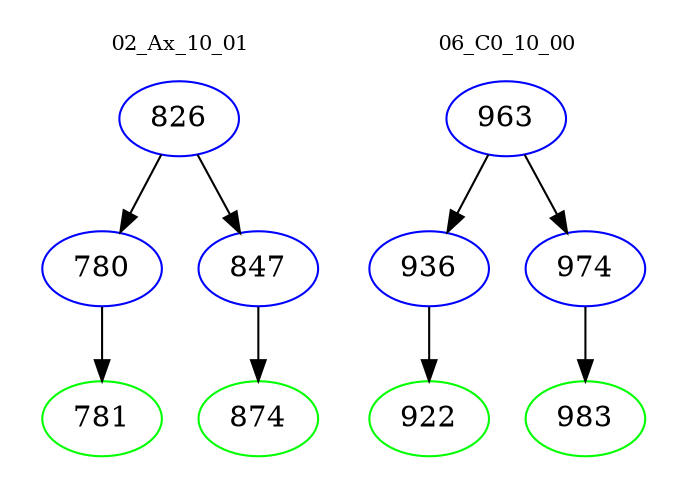digraph{
subgraph cluster_0 {
color = white
label = "02_Ax_10_01";
fontsize=10;
T0_826 [label="826", color="blue"]
T0_826 -> T0_780 [color="black"]
T0_780 [label="780", color="blue"]
T0_780 -> T0_781 [color="black"]
T0_781 [label="781", color="green"]
T0_826 -> T0_847 [color="black"]
T0_847 [label="847", color="blue"]
T0_847 -> T0_874 [color="black"]
T0_874 [label="874", color="green"]
}
subgraph cluster_1 {
color = white
label = "06_C0_10_00";
fontsize=10;
T1_963 [label="963", color="blue"]
T1_963 -> T1_936 [color="black"]
T1_936 [label="936", color="blue"]
T1_936 -> T1_922 [color="black"]
T1_922 [label="922", color="green"]
T1_963 -> T1_974 [color="black"]
T1_974 [label="974", color="blue"]
T1_974 -> T1_983 [color="black"]
T1_983 [label="983", color="green"]
}
}
